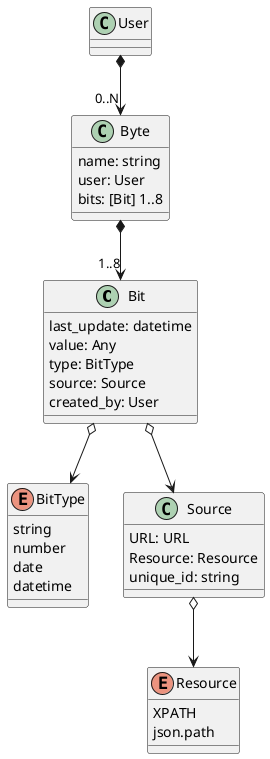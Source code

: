 @startuml

class Bit {
    last_update: datetime
    value: Any
    type: BitType
    source: Source
    created_by: User
}

enum BitType {
    string
    number
    date
    datetime
}

Bit o--> BitType

class Source {
    URL: URL
    Resource: Resource
    unique_id: string
}

enum Resource {
    XPATH
    json.path
}
Source o--> Resource

Bit o--> Source

class Byte {
    name: string
    user: User
    bits: [Bit] 1..8
}

class User {}

User *--> "0..N" Byte
Byte *--> "1..8" Bit

@enduml
